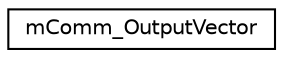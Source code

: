 digraph "Graphical Class Hierarchy"
{
  edge [fontname="Helvetica",fontsize="10",labelfontname="Helvetica",labelfontsize="10"];
  node [fontname="Helvetica",fontsize="10",shape=record];
  rankdir="LR";
  Node1 [label="mComm_OutputVector",height=0.2,width=0.4,color="black", fillcolor="white", style="filled",URL="$structm_comm___output_vector.html"];
}
